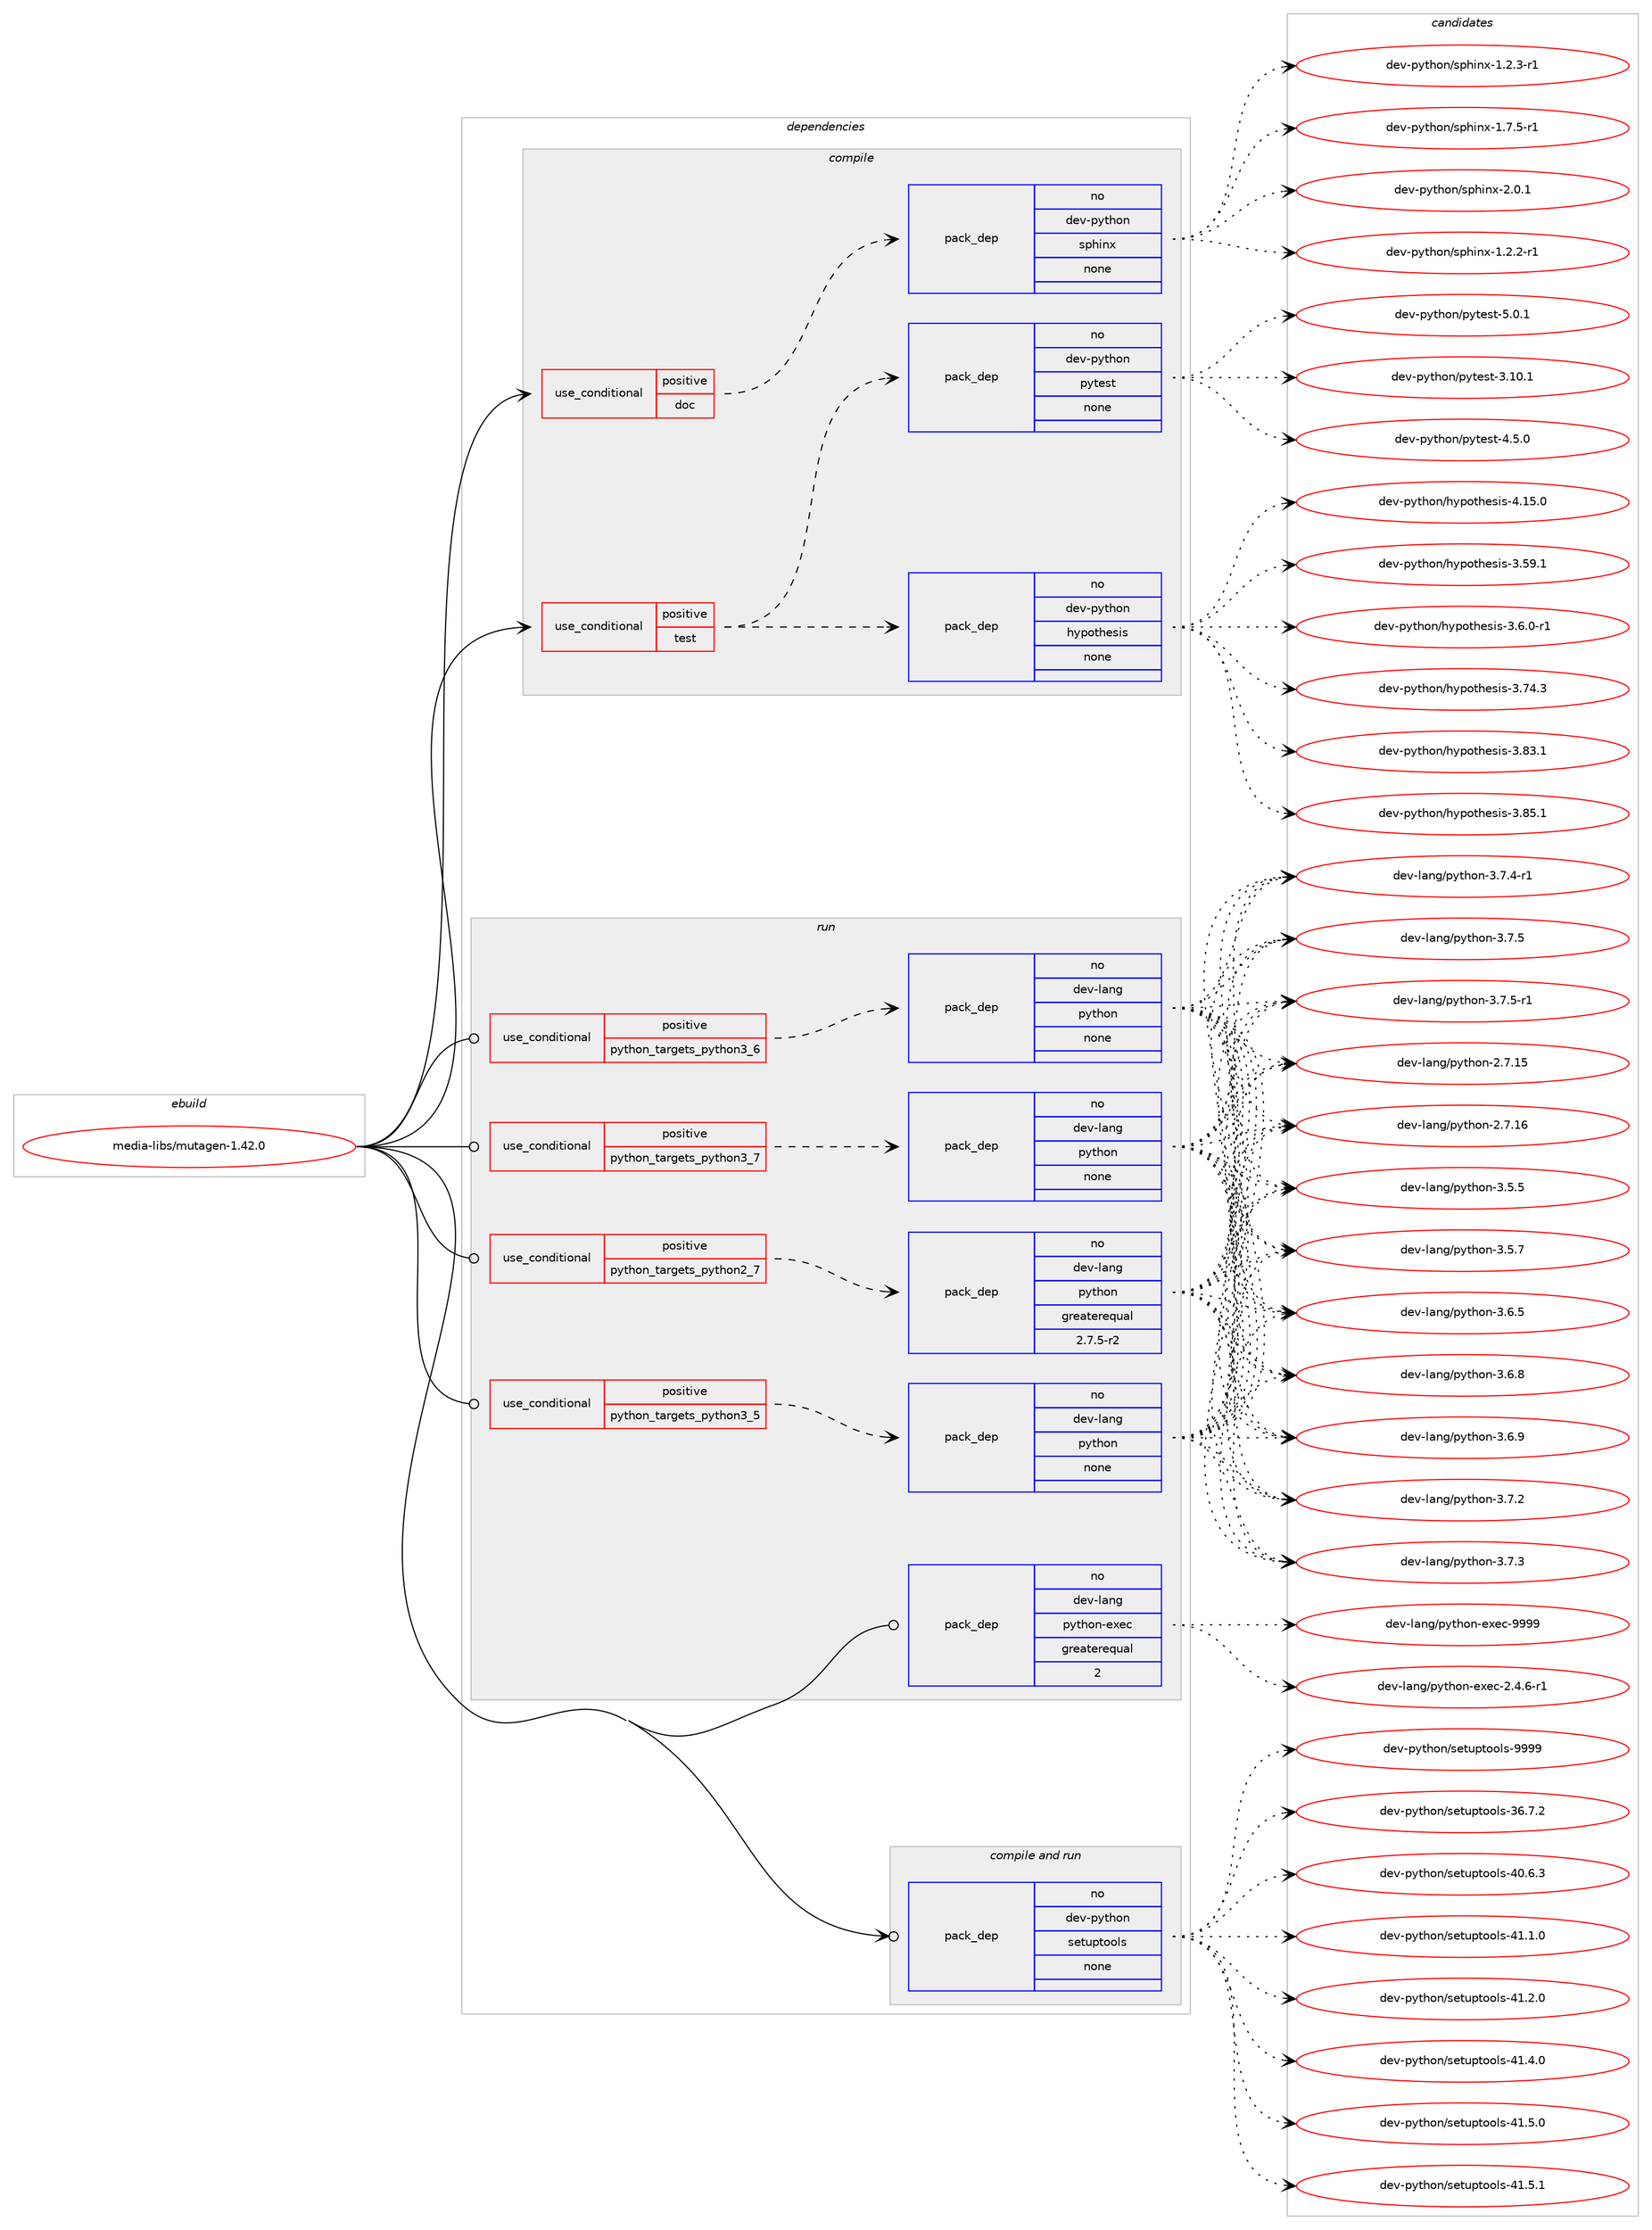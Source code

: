 digraph prolog {

# *************
# Graph options
# *************

newrank=true;
concentrate=true;
compound=true;
graph [rankdir=LR,fontname=Helvetica,fontsize=10,ranksep=1.5];#, ranksep=2.5, nodesep=0.2];
edge  [arrowhead=vee];
node  [fontname=Helvetica,fontsize=10];

# **********
# The ebuild
# **********

subgraph cluster_leftcol {
color=gray;
rank=same;
label=<<i>ebuild</i>>;
id [label="media-libs/mutagen-1.42.0", color=red, width=4, href="../media-libs/mutagen-1.42.0.svg"];
}

# ****************
# The dependencies
# ****************

subgraph cluster_midcol {
color=gray;
label=<<i>dependencies</i>>;
subgraph cluster_compile {
fillcolor="#eeeeee";
style=filled;
label=<<i>compile</i>>;
subgraph cond192355 {
dependency790355 [label=<<TABLE BORDER="0" CELLBORDER="1" CELLSPACING="0" CELLPADDING="4"><TR><TD ROWSPAN="3" CELLPADDING="10">use_conditional</TD></TR><TR><TD>positive</TD></TR><TR><TD>doc</TD></TR></TABLE>>, shape=none, color=red];
subgraph pack584187 {
dependency790356 [label=<<TABLE BORDER="0" CELLBORDER="1" CELLSPACING="0" CELLPADDING="4" WIDTH="220"><TR><TD ROWSPAN="6" CELLPADDING="30">pack_dep</TD></TR><TR><TD WIDTH="110">no</TD></TR><TR><TD>dev-python</TD></TR><TR><TD>sphinx</TD></TR><TR><TD>none</TD></TR><TR><TD></TD></TR></TABLE>>, shape=none, color=blue];
}
dependency790355:e -> dependency790356:w [weight=20,style="dashed",arrowhead="vee"];
}
id:e -> dependency790355:w [weight=20,style="solid",arrowhead="vee"];
subgraph cond192356 {
dependency790357 [label=<<TABLE BORDER="0" CELLBORDER="1" CELLSPACING="0" CELLPADDING="4"><TR><TD ROWSPAN="3" CELLPADDING="10">use_conditional</TD></TR><TR><TD>positive</TD></TR><TR><TD>test</TD></TR></TABLE>>, shape=none, color=red];
subgraph pack584188 {
dependency790358 [label=<<TABLE BORDER="0" CELLBORDER="1" CELLSPACING="0" CELLPADDING="4" WIDTH="220"><TR><TD ROWSPAN="6" CELLPADDING="30">pack_dep</TD></TR><TR><TD WIDTH="110">no</TD></TR><TR><TD>dev-python</TD></TR><TR><TD>hypothesis</TD></TR><TR><TD>none</TD></TR><TR><TD></TD></TR></TABLE>>, shape=none, color=blue];
}
dependency790357:e -> dependency790358:w [weight=20,style="dashed",arrowhead="vee"];
subgraph pack584189 {
dependency790359 [label=<<TABLE BORDER="0" CELLBORDER="1" CELLSPACING="0" CELLPADDING="4" WIDTH="220"><TR><TD ROWSPAN="6" CELLPADDING="30">pack_dep</TD></TR><TR><TD WIDTH="110">no</TD></TR><TR><TD>dev-python</TD></TR><TR><TD>pytest</TD></TR><TR><TD>none</TD></TR><TR><TD></TD></TR></TABLE>>, shape=none, color=blue];
}
dependency790357:e -> dependency790359:w [weight=20,style="dashed",arrowhead="vee"];
}
id:e -> dependency790357:w [weight=20,style="solid",arrowhead="vee"];
}
subgraph cluster_compileandrun {
fillcolor="#eeeeee";
style=filled;
label=<<i>compile and run</i>>;
subgraph pack584190 {
dependency790360 [label=<<TABLE BORDER="0" CELLBORDER="1" CELLSPACING="0" CELLPADDING="4" WIDTH="220"><TR><TD ROWSPAN="6" CELLPADDING="30">pack_dep</TD></TR><TR><TD WIDTH="110">no</TD></TR><TR><TD>dev-python</TD></TR><TR><TD>setuptools</TD></TR><TR><TD>none</TD></TR><TR><TD></TD></TR></TABLE>>, shape=none, color=blue];
}
id:e -> dependency790360:w [weight=20,style="solid",arrowhead="odotvee"];
}
subgraph cluster_run {
fillcolor="#eeeeee";
style=filled;
label=<<i>run</i>>;
subgraph cond192357 {
dependency790361 [label=<<TABLE BORDER="0" CELLBORDER="1" CELLSPACING="0" CELLPADDING="4"><TR><TD ROWSPAN="3" CELLPADDING="10">use_conditional</TD></TR><TR><TD>positive</TD></TR><TR><TD>python_targets_python2_7</TD></TR></TABLE>>, shape=none, color=red];
subgraph pack584191 {
dependency790362 [label=<<TABLE BORDER="0" CELLBORDER="1" CELLSPACING="0" CELLPADDING="4" WIDTH="220"><TR><TD ROWSPAN="6" CELLPADDING="30">pack_dep</TD></TR><TR><TD WIDTH="110">no</TD></TR><TR><TD>dev-lang</TD></TR><TR><TD>python</TD></TR><TR><TD>greaterequal</TD></TR><TR><TD>2.7.5-r2</TD></TR></TABLE>>, shape=none, color=blue];
}
dependency790361:e -> dependency790362:w [weight=20,style="dashed",arrowhead="vee"];
}
id:e -> dependency790361:w [weight=20,style="solid",arrowhead="odot"];
subgraph cond192358 {
dependency790363 [label=<<TABLE BORDER="0" CELLBORDER="1" CELLSPACING="0" CELLPADDING="4"><TR><TD ROWSPAN="3" CELLPADDING="10">use_conditional</TD></TR><TR><TD>positive</TD></TR><TR><TD>python_targets_python3_5</TD></TR></TABLE>>, shape=none, color=red];
subgraph pack584192 {
dependency790364 [label=<<TABLE BORDER="0" CELLBORDER="1" CELLSPACING="0" CELLPADDING="4" WIDTH="220"><TR><TD ROWSPAN="6" CELLPADDING="30">pack_dep</TD></TR><TR><TD WIDTH="110">no</TD></TR><TR><TD>dev-lang</TD></TR><TR><TD>python</TD></TR><TR><TD>none</TD></TR><TR><TD></TD></TR></TABLE>>, shape=none, color=blue];
}
dependency790363:e -> dependency790364:w [weight=20,style="dashed",arrowhead="vee"];
}
id:e -> dependency790363:w [weight=20,style="solid",arrowhead="odot"];
subgraph cond192359 {
dependency790365 [label=<<TABLE BORDER="0" CELLBORDER="1" CELLSPACING="0" CELLPADDING="4"><TR><TD ROWSPAN="3" CELLPADDING="10">use_conditional</TD></TR><TR><TD>positive</TD></TR><TR><TD>python_targets_python3_6</TD></TR></TABLE>>, shape=none, color=red];
subgraph pack584193 {
dependency790366 [label=<<TABLE BORDER="0" CELLBORDER="1" CELLSPACING="0" CELLPADDING="4" WIDTH="220"><TR><TD ROWSPAN="6" CELLPADDING="30">pack_dep</TD></TR><TR><TD WIDTH="110">no</TD></TR><TR><TD>dev-lang</TD></TR><TR><TD>python</TD></TR><TR><TD>none</TD></TR><TR><TD></TD></TR></TABLE>>, shape=none, color=blue];
}
dependency790365:e -> dependency790366:w [weight=20,style="dashed",arrowhead="vee"];
}
id:e -> dependency790365:w [weight=20,style="solid",arrowhead="odot"];
subgraph cond192360 {
dependency790367 [label=<<TABLE BORDER="0" CELLBORDER="1" CELLSPACING="0" CELLPADDING="4"><TR><TD ROWSPAN="3" CELLPADDING="10">use_conditional</TD></TR><TR><TD>positive</TD></TR><TR><TD>python_targets_python3_7</TD></TR></TABLE>>, shape=none, color=red];
subgraph pack584194 {
dependency790368 [label=<<TABLE BORDER="0" CELLBORDER="1" CELLSPACING="0" CELLPADDING="4" WIDTH="220"><TR><TD ROWSPAN="6" CELLPADDING="30">pack_dep</TD></TR><TR><TD WIDTH="110">no</TD></TR><TR><TD>dev-lang</TD></TR><TR><TD>python</TD></TR><TR><TD>none</TD></TR><TR><TD></TD></TR></TABLE>>, shape=none, color=blue];
}
dependency790367:e -> dependency790368:w [weight=20,style="dashed",arrowhead="vee"];
}
id:e -> dependency790367:w [weight=20,style="solid",arrowhead="odot"];
subgraph pack584195 {
dependency790369 [label=<<TABLE BORDER="0" CELLBORDER="1" CELLSPACING="0" CELLPADDING="4" WIDTH="220"><TR><TD ROWSPAN="6" CELLPADDING="30">pack_dep</TD></TR><TR><TD WIDTH="110">no</TD></TR><TR><TD>dev-lang</TD></TR><TR><TD>python-exec</TD></TR><TR><TD>greaterequal</TD></TR><TR><TD>2</TD></TR></TABLE>>, shape=none, color=blue];
}
id:e -> dependency790369:w [weight=20,style="solid",arrowhead="odot"];
}
}

# **************
# The candidates
# **************

subgraph cluster_choices {
rank=same;
color=gray;
label=<<i>candidates</i>>;

subgraph choice584187 {
color=black;
nodesep=1;
choice10010111845112121116104111110471151121041051101204549465046504511449 [label="dev-python/sphinx-1.2.2-r1", color=red, width=4,href="../dev-python/sphinx-1.2.2-r1.svg"];
choice10010111845112121116104111110471151121041051101204549465046514511449 [label="dev-python/sphinx-1.2.3-r1", color=red, width=4,href="../dev-python/sphinx-1.2.3-r1.svg"];
choice10010111845112121116104111110471151121041051101204549465546534511449 [label="dev-python/sphinx-1.7.5-r1", color=red, width=4,href="../dev-python/sphinx-1.7.5-r1.svg"];
choice1001011184511212111610411111047115112104105110120455046484649 [label="dev-python/sphinx-2.0.1", color=red, width=4,href="../dev-python/sphinx-2.0.1.svg"];
dependency790356:e -> choice10010111845112121116104111110471151121041051101204549465046504511449:w [style=dotted,weight="100"];
dependency790356:e -> choice10010111845112121116104111110471151121041051101204549465046514511449:w [style=dotted,weight="100"];
dependency790356:e -> choice10010111845112121116104111110471151121041051101204549465546534511449:w [style=dotted,weight="100"];
dependency790356:e -> choice1001011184511212111610411111047115112104105110120455046484649:w [style=dotted,weight="100"];
}
subgraph choice584188 {
color=black;
nodesep=1;
choice100101118451121211161041111104710412111211111610410111510511545514653574649 [label="dev-python/hypothesis-3.59.1", color=red, width=4,href="../dev-python/hypothesis-3.59.1.svg"];
choice10010111845112121116104111110471041211121111161041011151051154551465446484511449 [label="dev-python/hypothesis-3.6.0-r1", color=red, width=4,href="../dev-python/hypothesis-3.6.0-r1.svg"];
choice100101118451121211161041111104710412111211111610410111510511545514655524651 [label="dev-python/hypothesis-3.74.3", color=red, width=4,href="../dev-python/hypothesis-3.74.3.svg"];
choice100101118451121211161041111104710412111211111610410111510511545514656514649 [label="dev-python/hypothesis-3.83.1", color=red, width=4,href="../dev-python/hypothesis-3.83.1.svg"];
choice100101118451121211161041111104710412111211111610410111510511545514656534649 [label="dev-python/hypothesis-3.85.1", color=red, width=4,href="../dev-python/hypothesis-3.85.1.svg"];
choice100101118451121211161041111104710412111211111610410111510511545524649534648 [label="dev-python/hypothesis-4.15.0", color=red, width=4,href="../dev-python/hypothesis-4.15.0.svg"];
dependency790358:e -> choice100101118451121211161041111104710412111211111610410111510511545514653574649:w [style=dotted,weight="100"];
dependency790358:e -> choice10010111845112121116104111110471041211121111161041011151051154551465446484511449:w [style=dotted,weight="100"];
dependency790358:e -> choice100101118451121211161041111104710412111211111610410111510511545514655524651:w [style=dotted,weight="100"];
dependency790358:e -> choice100101118451121211161041111104710412111211111610410111510511545514656514649:w [style=dotted,weight="100"];
dependency790358:e -> choice100101118451121211161041111104710412111211111610410111510511545514656534649:w [style=dotted,weight="100"];
dependency790358:e -> choice100101118451121211161041111104710412111211111610410111510511545524649534648:w [style=dotted,weight="100"];
}
subgraph choice584189 {
color=black;
nodesep=1;
choice100101118451121211161041111104711212111610111511645514649484649 [label="dev-python/pytest-3.10.1", color=red, width=4,href="../dev-python/pytest-3.10.1.svg"];
choice1001011184511212111610411111047112121116101115116455246534648 [label="dev-python/pytest-4.5.0", color=red, width=4,href="../dev-python/pytest-4.5.0.svg"];
choice1001011184511212111610411111047112121116101115116455346484649 [label="dev-python/pytest-5.0.1", color=red, width=4,href="../dev-python/pytest-5.0.1.svg"];
dependency790359:e -> choice100101118451121211161041111104711212111610111511645514649484649:w [style=dotted,weight="100"];
dependency790359:e -> choice1001011184511212111610411111047112121116101115116455246534648:w [style=dotted,weight="100"];
dependency790359:e -> choice1001011184511212111610411111047112121116101115116455346484649:w [style=dotted,weight="100"];
}
subgraph choice584190 {
color=black;
nodesep=1;
choice100101118451121211161041111104711510111611711211611111110811545515446554650 [label="dev-python/setuptools-36.7.2", color=red, width=4,href="../dev-python/setuptools-36.7.2.svg"];
choice100101118451121211161041111104711510111611711211611111110811545524846544651 [label="dev-python/setuptools-40.6.3", color=red, width=4,href="../dev-python/setuptools-40.6.3.svg"];
choice100101118451121211161041111104711510111611711211611111110811545524946494648 [label="dev-python/setuptools-41.1.0", color=red, width=4,href="../dev-python/setuptools-41.1.0.svg"];
choice100101118451121211161041111104711510111611711211611111110811545524946504648 [label="dev-python/setuptools-41.2.0", color=red, width=4,href="../dev-python/setuptools-41.2.0.svg"];
choice100101118451121211161041111104711510111611711211611111110811545524946524648 [label="dev-python/setuptools-41.4.0", color=red, width=4,href="../dev-python/setuptools-41.4.0.svg"];
choice100101118451121211161041111104711510111611711211611111110811545524946534648 [label="dev-python/setuptools-41.5.0", color=red, width=4,href="../dev-python/setuptools-41.5.0.svg"];
choice100101118451121211161041111104711510111611711211611111110811545524946534649 [label="dev-python/setuptools-41.5.1", color=red, width=4,href="../dev-python/setuptools-41.5.1.svg"];
choice10010111845112121116104111110471151011161171121161111111081154557575757 [label="dev-python/setuptools-9999", color=red, width=4,href="../dev-python/setuptools-9999.svg"];
dependency790360:e -> choice100101118451121211161041111104711510111611711211611111110811545515446554650:w [style=dotted,weight="100"];
dependency790360:e -> choice100101118451121211161041111104711510111611711211611111110811545524846544651:w [style=dotted,weight="100"];
dependency790360:e -> choice100101118451121211161041111104711510111611711211611111110811545524946494648:w [style=dotted,weight="100"];
dependency790360:e -> choice100101118451121211161041111104711510111611711211611111110811545524946504648:w [style=dotted,weight="100"];
dependency790360:e -> choice100101118451121211161041111104711510111611711211611111110811545524946524648:w [style=dotted,weight="100"];
dependency790360:e -> choice100101118451121211161041111104711510111611711211611111110811545524946534648:w [style=dotted,weight="100"];
dependency790360:e -> choice100101118451121211161041111104711510111611711211611111110811545524946534649:w [style=dotted,weight="100"];
dependency790360:e -> choice10010111845112121116104111110471151011161171121161111111081154557575757:w [style=dotted,weight="100"];
}
subgraph choice584191 {
color=black;
nodesep=1;
choice10010111845108971101034711212111610411111045504655464953 [label="dev-lang/python-2.7.15", color=red, width=4,href="../dev-lang/python-2.7.15.svg"];
choice10010111845108971101034711212111610411111045504655464954 [label="dev-lang/python-2.7.16", color=red, width=4,href="../dev-lang/python-2.7.16.svg"];
choice100101118451089711010347112121116104111110455146534653 [label="dev-lang/python-3.5.5", color=red, width=4,href="../dev-lang/python-3.5.5.svg"];
choice100101118451089711010347112121116104111110455146534655 [label="dev-lang/python-3.5.7", color=red, width=4,href="../dev-lang/python-3.5.7.svg"];
choice100101118451089711010347112121116104111110455146544653 [label="dev-lang/python-3.6.5", color=red, width=4,href="../dev-lang/python-3.6.5.svg"];
choice100101118451089711010347112121116104111110455146544656 [label="dev-lang/python-3.6.8", color=red, width=4,href="../dev-lang/python-3.6.8.svg"];
choice100101118451089711010347112121116104111110455146544657 [label="dev-lang/python-3.6.9", color=red, width=4,href="../dev-lang/python-3.6.9.svg"];
choice100101118451089711010347112121116104111110455146554650 [label="dev-lang/python-3.7.2", color=red, width=4,href="../dev-lang/python-3.7.2.svg"];
choice100101118451089711010347112121116104111110455146554651 [label="dev-lang/python-3.7.3", color=red, width=4,href="../dev-lang/python-3.7.3.svg"];
choice1001011184510897110103471121211161041111104551465546524511449 [label="dev-lang/python-3.7.4-r1", color=red, width=4,href="../dev-lang/python-3.7.4-r1.svg"];
choice100101118451089711010347112121116104111110455146554653 [label="dev-lang/python-3.7.5", color=red, width=4,href="../dev-lang/python-3.7.5.svg"];
choice1001011184510897110103471121211161041111104551465546534511449 [label="dev-lang/python-3.7.5-r1", color=red, width=4,href="../dev-lang/python-3.7.5-r1.svg"];
dependency790362:e -> choice10010111845108971101034711212111610411111045504655464953:w [style=dotted,weight="100"];
dependency790362:e -> choice10010111845108971101034711212111610411111045504655464954:w [style=dotted,weight="100"];
dependency790362:e -> choice100101118451089711010347112121116104111110455146534653:w [style=dotted,weight="100"];
dependency790362:e -> choice100101118451089711010347112121116104111110455146534655:w [style=dotted,weight="100"];
dependency790362:e -> choice100101118451089711010347112121116104111110455146544653:w [style=dotted,weight="100"];
dependency790362:e -> choice100101118451089711010347112121116104111110455146544656:w [style=dotted,weight="100"];
dependency790362:e -> choice100101118451089711010347112121116104111110455146544657:w [style=dotted,weight="100"];
dependency790362:e -> choice100101118451089711010347112121116104111110455146554650:w [style=dotted,weight="100"];
dependency790362:e -> choice100101118451089711010347112121116104111110455146554651:w [style=dotted,weight="100"];
dependency790362:e -> choice1001011184510897110103471121211161041111104551465546524511449:w [style=dotted,weight="100"];
dependency790362:e -> choice100101118451089711010347112121116104111110455146554653:w [style=dotted,weight="100"];
dependency790362:e -> choice1001011184510897110103471121211161041111104551465546534511449:w [style=dotted,weight="100"];
}
subgraph choice584192 {
color=black;
nodesep=1;
choice10010111845108971101034711212111610411111045504655464953 [label="dev-lang/python-2.7.15", color=red, width=4,href="../dev-lang/python-2.7.15.svg"];
choice10010111845108971101034711212111610411111045504655464954 [label="dev-lang/python-2.7.16", color=red, width=4,href="../dev-lang/python-2.7.16.svg"];
choice100101118451089711010347112121116104111110455146534653 [label="dev-lang/python-3.5.5", color=red, width=4,href="../dev-lang/python-3.5.5.svg"];
choice100101118451089711010347112121116104111110455146534655 [label="dev-lang/python-3.5.7", color=red, width=4,href="../dev-lang/python-3.5.7.svg"];
choice100101118451089711010347112121116104111110455146544653 [label="dev-lang/python-3.6.5", color=red, width=4,href="../dev-lang/python-3.6.5.svg"];
choice100101118451089711010347112121116104111110455146544656 [label="dev-lang/python-3.6.8", color=red, width=4,href="../dev-lang/python-3.6.8.svg"];
choice100101118451089711010347112121116104111110455146544657 [label="dev-lang/python-3.6.9", color=red, width=4,href="../dev-lang/python-3.6.9.svg"];
choice100101118451089711010347112121116104111110455146554650 [label="dev-lang/python-3.7.2", color=red, width=4,href="../dev-lang/python-3.7.2.svg"];
choice100101118451089711010347112121116104111110455146554651 [label="dev-lang/python-3.7.3", color=red, width=4,href="../dev-lang/python-3.7.3.svg"];
choice1001011184510897110103471121211161041111104551465546524511449 [label="dev-lang/python-3.7.4-r1", color=red, width=4,href="../dev-lang/python-3.7.4-r1.svg"];
choice100101118451089711010347112121116104111110455146554653 [label="dev-lang/python-3.7.5", color=red, width=4,href="../dev-lang/python-3.7.5.svg"];
choice1001011184510897110103471121211161041111104551465546534511449 [label="dev-lang/python-3.7.5-r1", color=red, width=4,href="../dev-lang/python-3.7.5-r1.svg"];
dependency790364:e -> choice10010111845108971101034711212111610411111045504655464953:w [style=dotted,weight="100"];
dependency790364:e -> choice10010111845108971101034711212111610411111045504655464954:w [style=dotted,weight="100"];
dependency790364:e -> choice100101118451089711010347112121116104111110455146534653:w [style=dotted,weight="100"];
dependency790364:e -> choice100101118451089711010347112121116104111110455146534655:w [style=dotted,weight="100"];
dependency790364:e -> choice100101118451089711010347112121116104111110455146544653:w [style=dotted,weight="100"];
dependency790364:e -> choice100101118451089711010347112121116104111110455146544656:w [style=dotted,weight="100"];
dependency790364:e -> choice100101118451089711010347112121116104111110455146544657:w [style=dotted,weight="100"];
dependency790364:e -> choice100101118451089711010347112121116104111110455146554650:w [style=dotted,weight="100"];
dependency790364:e -> choice100101118451089711010347112121116104111110455146554651:w [style=dotted,weight="100"];
dependency790364:e -> choice1001011184510897110103471121211161041111104551465546524511449:w [style=dotted,weight="100"];
dependency790364:e -> choice100101118451089711010347112121116104111110455146554653:w [style=dotted,weight="100"];
dependency790364:e -> choice1001011184510897110103471121211161041111104551465546534511449:w [style=dotted,weight="100"];
}
subgraph choice584193 {
color=black;
nodesep=1;
choice10010111845108971101034711212111610411111045504655464953 [label="dev-lang/python-2.7.15", color=red, width=4,href="../dev-lang/python-2.7.15.svg"];
choice10010111845108971101034711212111610411111045504655464954 [label="dev-lang/python-2.7.16", color=red, width=4,href="../dev-lang/python-2.7.16.svg"];
choice100101118451089711010347112121116104111110455146534653 [label="dev-lang/python-3.5.5", color=red, width=4,href="../dev-lang/python-3.5.5.svg"];
choice100101118451089711010347112121116104111110455146534655 [label="dev-lang/python-3.5.7", color=red, width=4,href="../dev-lang/python-3.5.7.svg"];
choice100101118451089711010347112121116104111110455146544653 [label="dev-lang/python-3.6.5", color=red, width=4,href="../dev-lang/python-3.6.5.svg"];
choice100101118451089711010347112121116104111110455146544656 [label="dev-lang/python-3.6.8", color=red, width=4,href="../dev-lang/python-3.6.8.svg"];
choice100101118451089711010347112121116104111110455146544657 [label="dev-lang/python-3.6.9", color=red, width=4,href="../dev-lang/python-3.6.9.svg"];
choice100101118451089711010347112121116104111110455146554650 [label="dev-lang/python-3.7.2", color=red, width=4,href="../dev-lang/python-3.7.2.svg"];
choice100101118451089711010347112121116104111110455146554651 [label="dev-lang/python-3.7.3", color=red, width=4,href="../dev-lang/python-3.7.3.svg"];
choice1001011184510897110103471121211161041111104551465546524511449 [label="dev-lang/python-3.7.4-r1", color=red, width=4,href="../dev-lang/python-3.7.4-r1.svg"];
choice100101118451089711010347112121116104111110455146554653 [label="dev-lang/python-3.7.5", color=red, width=4,href="../dev-lang/python-3.7.5.svg"];
choice1001011184510897110103471121211161041111104551465546534511449 [label="dev-lang/python-3.7.5-r1", color=red, width=4,href="../dev-lang/python-3.7.5-r1.svg"];
dependency790366:e -> choice10010111845108971101034711212111610411111045504655464953:w [style=dotted,weight="100"];
dependency790366:e -> choice10010111845108971101034711212111610411111045504655464954:w [style=dotted,weight="100"];
dependency790366:e -> choice100101118451089711010347112121116104111110455146534653:w [style=dotted,weight="100"];
dependency790366:e -> choice100101118451089711010347112121116104111110455146534655:w [style=dotted,weight="100"];
dependency790366:e -> choice100101118451089711010347112121116104111110455146544653:w [style=dotted,weight="100"];
dependency790366:e -> choice100101118451089711010347112121116104111110455146544656:w [style=dotted,weight="100"];
dependency790366:e -> choice100101118451089711010347112121116104111110455146544657:w [style=dotted,weight="100"];
dependency790366:e -> choice100101118451089711010347112121116104111110455146554650:w [style=dotted,weight="100"];
dependency790366:e -> choice100101118451089711010347112121116104111110455146554651:w [style=dotted,weight="100"];
dependency790366:e -> choice1001011184510897110103471121211161041111104551465546524511449:w [style=dotted,weight="100"];
dependency790366:e -> choice100101118451089711010347112121116104111110455146554653:w [style=dotted,weight="100"];
dependency790366:e -> choice1001011184510897110103471121211161041111104551465546534511449:w [style=dotted,weight="100"];
}
subgraph choice584194 {
color=black;
nodesep=1;
choice10010111845108971101034711212111610411111045504655464953 [label="dev-lang/python-2.7.15", color=red, width=4,href="../dev-lang/python-2.7.15.svg"];
choice10010111845108971101034711212111610411111045504655464954 [label="dev-lang/python-2.7.16", color=red, width=4,href="../dev-lang/python-2.7.16.svg"];
choice100101118451089711010347112121116104111110455146534653 [label="dev-lang/python-3.5.5", color=red, width=4,href="../dev-lang/python-3.5.5.svg"];
choice100101118451089711010347112121116104111110455146534655 [label="dev-lang/python-3.5.7", color=red, width=4,href="../dev-lang/python-3.5.7.svg"];
choice100101118451089711010347112121116104111110455146544653 [label="dev-lang/python-3.6.5", color=red, width=4,href="../dev-lang/python-3.6.5.svg"];
choice100101118451089711010347112121116104111110455146544656 [label="dev-lang/python-3.6.8", color=red, width=4,href="../dev-lang/python-3.6.8.svg"];
choice100101118451089711010347112121116104111110455146544657 [label="dev-lang/python-3.6.9", color=red, width=4,href="../dev-lang/python-3.6.9.svg"];
choice100101118451089711010347112121116104111110455146554650 [label="dev-lang/python-3.7.2", color=red, width=4,href="../dev-lang/python-3.7.2.svg"];
choice100101118451089711010347112121116104111110455146554651 [label="dev-lang/python-3.7.3", color=red, width=4,href="../dev-lang/python-3.7.3.svg"];
choice1001011184510897110103471121211161041111104551465546524511449 [label="dev-lang/python-3.7.4-r1", color=red, width=4,href="../dev-lang/python-3.7.4-r1.svg"];
choice100101118451089711010347112121116104111110455146554653 [label="dev-lang/python-3.7.5", color=red, width=4,href="../dev-lang/python-3.7.5.svg"];
choice1001011184510897110103471121211161041111104551465546534511449 [label="dev-lang/python-3.7.5-r1", color=red, width=4,href="../dev-lang/python-3.7.5-r1.svg"];
dependency790368:e -> choice10010111845108971101034711212111610411111045504655464953:w [style=dotted,weight="100"];
dependency790368:e -> choice10010111845108971101034711212111610411111045504655464954:w [style=dotted,weight="100"];
dependency790368:e -> choice100101118451089711010347112121116104111110455146534653:w [style=dotted,weight="100"];
dependency790368:e -> choice100101118451089711010347112121116104111110455146534655:w [style=dotted,weight="100"];
dependency790368:e -> choice100101118451089711010347112121116104111110455146544653:w [style=dotted,weight="100"];
dependency790368:e -> choice100101118451089711010347112121116104111110455146544656:w [style=dotted,weight="100"];
dependency790368:e -> choice100101118451089711010347112121116104111110455146544657:w [style=dotted,weight="100"];
dependency790368:e -> choice100101118451089711010347112121116104111110455146554650:w [style=dotted,weight="100"];
dependency790368:e -> choice100101118451089711010347112121116104111110455146554651:w [style=dotted,weight="100"];
dependency790368:e -> choice1001011184510897110103471121211161041111104551465546524511449:w [style=dotted,weight="100"];
dependency790368:e -> choice100101118451089711010347112121116104111110455146554653:w [style=dotted,weight="100"];
dependency790368:e -> choice1001011184510897110103471121211161041111104551465546534511449:w [style=dotted,weight="100"];
}
subgraph choice584195 {
color=black;
nodesep=1;
choice10010111845108971101034711212111610411111045101120101994550465246544511449 [label="dev-lang/python-exec-2.4.6-r1", color=red, width=4,href="../dev-lang/python-exec-2.4.6-r1.svg"];
choice10010111845108971101034711212111610411111045101120101994557575757 [label="dev-lang/python-exec-9999", color=red, width=4,href="../dev-lang/python-exec-9999.svg"];
dependency790369:e -> choice10010111845108971101034711212111610411111045101120101994550465246544511449:w [style=dotted,weight="100"];
dependency790369:e -> choice10010111845108971101034711212111610411111045101120101994557575757:w [style=dotted,weight="100"];
}
}

}
